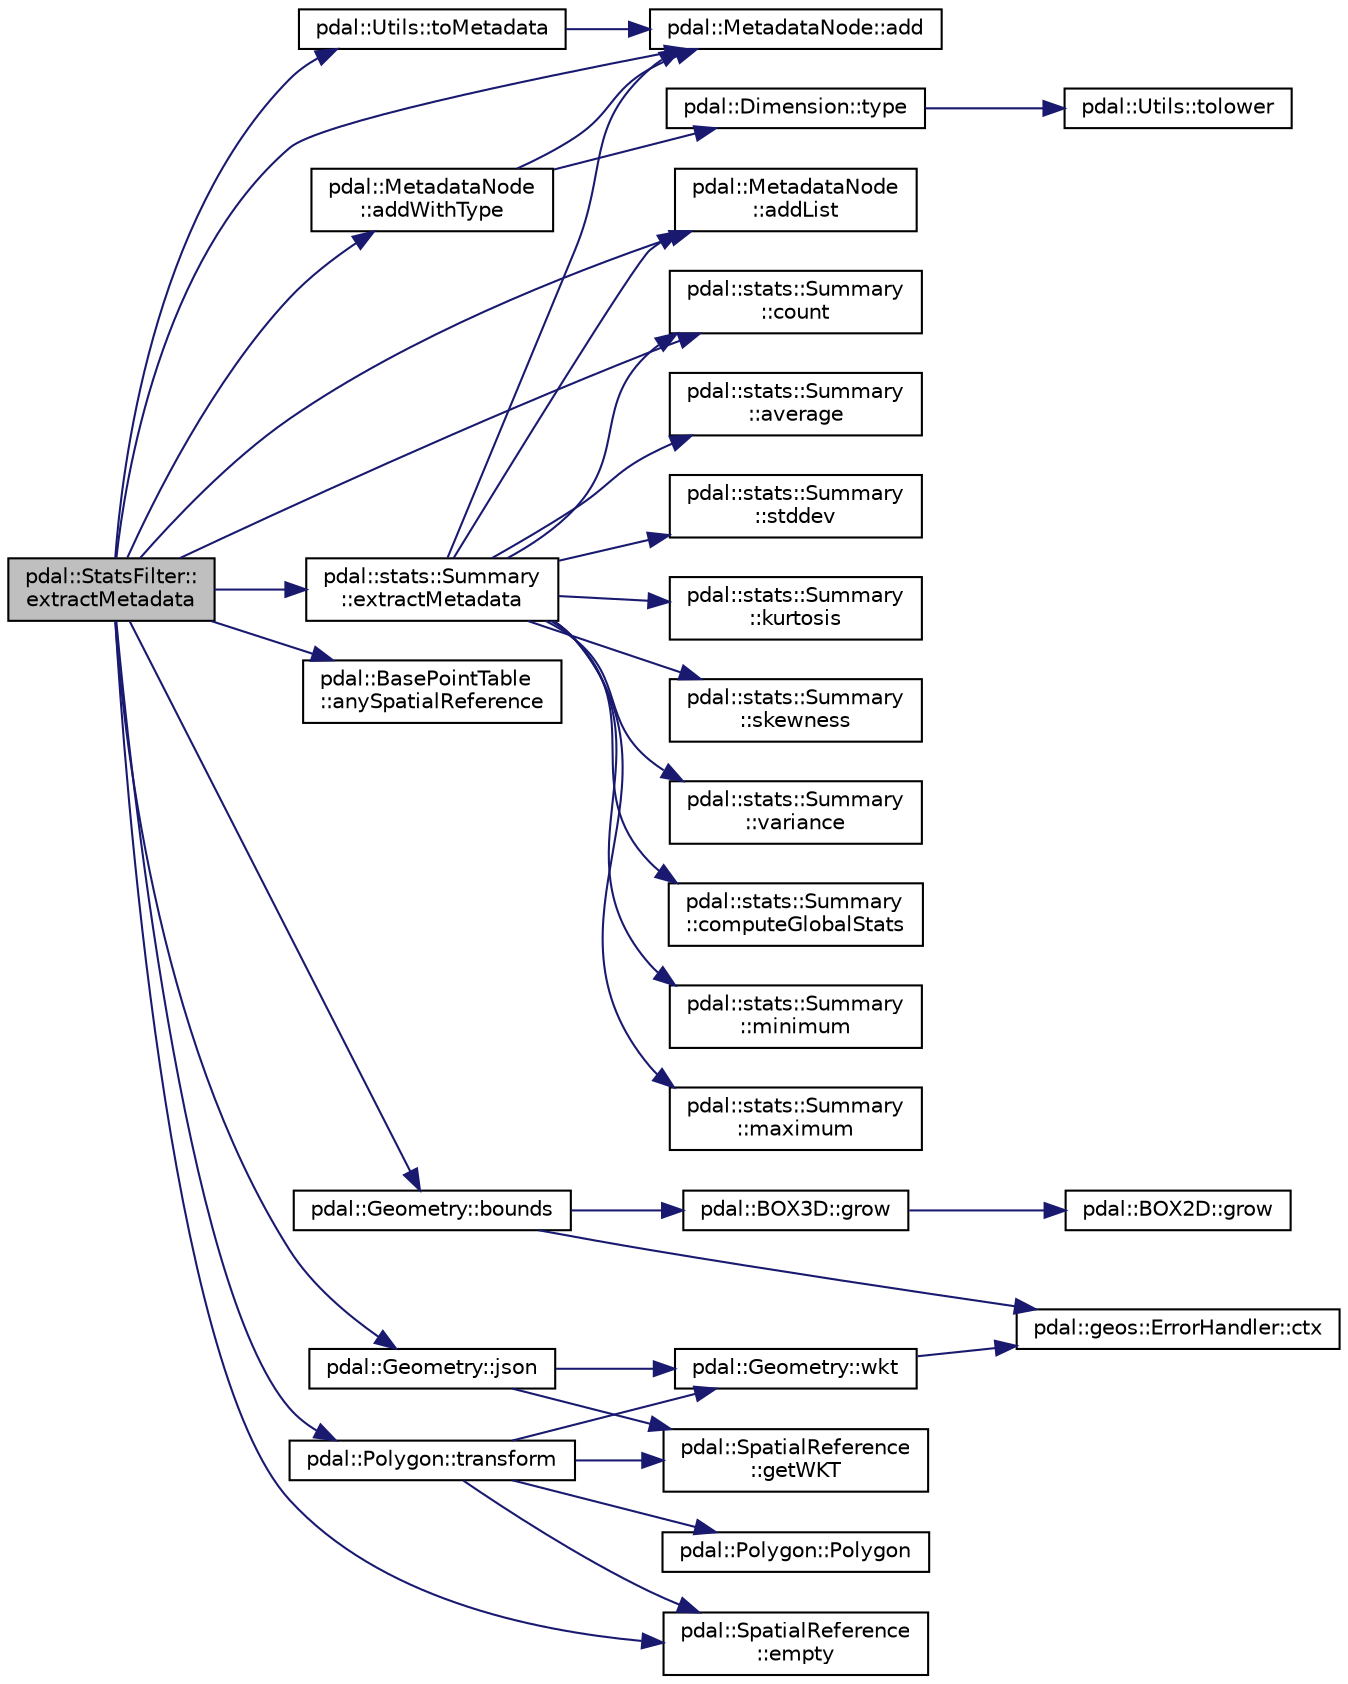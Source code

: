 digraph "pdal::StatsFilter::extractMetadata"
{
  edge [fontname="Helvetica",fontsize="10",labelfontname="Helvetica",labelfontsize="10"];
  node [fontname="Helvetica",fontsize="10",shape=record];
  rankdir="LR";
  Node1 [label="pdal::StatsFilter::\lextractMetadata",height=0.2,width=0.4,color="black", fillcolor="grey75", style="filled", fontcolor="black"];
  Node1 -> Node2 [color="midnightblue",fontsize="10",style="solid",fontname="Helvetica"];
  Node2 [label="pdal::MetadataNode::add",height=0.2,width=0.4,color="black", fillcolor="white", style="filled",URL="$classpdal_1_1MetadataNode.html#af2c1c5d91f6ab47a804aa8a0a1b043c2"];
  Node1 -> Node3 [color="midnightblue",fontsize="10",style="solid",fontname="Helvetica"];
  Node3 [label="pdal::MetadataNode\l::addList",height=0.2,width=0.4,color="black", fillcolor="white", style="filled",URL="$classpdal_1_1MetadataNode.html#af9242fea26778fb33e939d38f0dd0dd4"];
  Node1 -> Node4 [color="midnightblue",fontsize="10",style="solid",fontname="Helvetica"];
  Node4 [label="pdal::MetadataNode\l::addWithType",height=0.2,width=0.4,color="black", fillcolor="white", style="filled",URL="$classpdal_1_1MetadataNode.html#a198cc59ea0083b8758eb80a3025d1937"];
  Node4 -> Node2 [color="midnightblue",fontsize="10",style="solid",fontname="Helvetica"];
  Node4 -> Node5 [color="midnightblue",fontsize="10",style="solid",fontname="Helvetica"];
  Node5 [label="pdal::Dimension::type",height=0.2,width=0.4,color="black", fillcolor="white", style="filled",URL="$namespacepdal_1_1Dimension.html#a880d689fed54aa3ded6f88c9e058c5d2"];
  Node5 -> Node6 [color="midnightblue",fontsize="10",style="solid",fontname="Helvetica"];
  Node6 [label="pdal::Utils::tolower",height=0.2,width=0.4,color="black", fillcolor="white", style="filled",URL="$namespacepdal_1_1Utils.html#a5268937cf695835e55392f752dc02cb2"];
  Node1 -> Node7 [color="midnightblue",fontsize="10",style="solid",fontname="Helvetica"];
  Node7 [label="pdal::BasePointTable\l::anySpatialReference",height=0.2,width=0.4,color="black", fillcolor="white", style="filled",URL="$classpdal_1_1BasePointTable.html#ac9e8a72e5ea52b6a280fb8b6ecf622ef"];
  Node1 -> Node8 [color="midnightblue",fontsize="10",style="solid",fontname="Helvetica"];
  Node8 [label="pdal::Geometry::bounds",height=0.2,width=0.4,color="black", fillcolor="white", style="filled",URL="$classpdal_1_1Geometry.html#a10c102cddba36e51d1eeaa90022bb234"];
  Node8 -> Node9 [color="midnightblue",fontsize="10",style="solid",fontname="Helvetica"];
  Node9 [label="pdal::geos::ErrorHandler::ctx",height=0.2,width=0.4,color="black", fillcolor="white", style="filled",URL="$classpdal_1_1geos_1_1ErrorHandler.html#a54bdaa70ba8baee1c8ad8f9f47572c8d"];
  Node8 -> Node10 [color="midnightblue",fontsize="10",style="solid",fontname="Helvetica"];
  Node10 [label="pdal::BOX3D::grow",height=0.2,width=0.4,color="black", fillcolor="white", style="filled",URL="$classpdal_1_1BOX3D.html#a3dd1b7cf2ec9bd58f73a0183f0b64702"];
  Node10 -> Node11 [color="midnightblue",fontsize="10",style="solid",fontname="Helvetica"];
  Node11 [label="pdal::BOX2D::grow",height=0.2,width=0.4,color="black", fillcolor="white", style="filled",URL="$classpdal_1_1BOX2D.html#ad7673d05a1323a58e86eb721ae6a3b57"];
  Node1 -> Node12 [color="midnightblue",fontsize="10",style="solid",fontname="Helvetica"];
  Node12 [label="pdal::stats::Summary\l::count",height=0.2,width=0.4,color="black", fillcolor="white", style="filled",URL="$classpdal_1_1stats_1_1Summary.html#af99ed83ce5ce47159f1d0aff04abe706"];
  Node1 -> Node13 [color="midnightblue",fontsize="10",style="solid",fontname="Helvetica"];
  Node13 [label="pdal::SpatialReference\l::empty",height=0.2,width=0.4,color="black", fillcolor="white", style="filled",URL="$classpdal_1_1SpatialReference.html#a48fa2f7e79ea172b62ad2e874ff01610"];
  Node1 -> Node14 [color="midnightblue",fontsize="10",style="solid",fontname="Helvetica"];
  Node14 [label="pdal::stats::Summary\l::extractMetadata",height=0.2,width=0.4,color="black", fillcolor="white", style="filled",URL="$classpdal_1_1stats_1_1Summary.html#af796af3387dc44ffe6dea09f28a793dc"];
  Node14 -> Node12 [color="midnightblue",fontsize="10",style="solid",fontname="Helvetica"];
  Node14 -> Node2 [color="midnightblue",fontsize="10",style="solid",fontname="Helvetica"];
  Node14 -> Node15 [color="midnightblue",fontsize="10",style="solid",fontname="Helvetica"];
  Node15 [label="pdal::stats::Summary\l::minimum",height=0.2,width=0.4,color="black", fillcolor="white", style="filled",URL="$classpdal_1_1stats_1_1Summary.html#a66c315628ff60b33e548efb4886062f9"];
  Node14 -> Node16 [color="midnightblue",fontsize="10",style="solid",fontname="Helvetica"];
  Node16 [label="pdal::stats::Summary\l::maximum",height=0.2,width=0.4,color="black", fillcolor="white", style="filled",URL="$classpdal_1_1stats_1_1Summary.html#ae0c75116f5fb9073b0c28e36c336ed78"];
  Node14 -> Node17 [color="midnightblue",fontsize="10",style="solid",fontname="Helvetica"];
  Node17 [label="pdal::stats::Summary\l::average",height=0.2,width=0.4,color="black", fillcolor="white", style="filled",URL="$classpdal_1_1stats_1_1Summary.html#a33978d060fcc933705d96bf404683eec"];
  Node14 -> Node18 [color="midnightblue",fontsize="10",style="solid",fontname="Helvetica"];
  Node18 [label="pdal::stats::Summary\l::stddev",height=0.2,width=0.4,color="black", fillcolor="white", style="filled",URL="$classpdal_1_1stats_1_1Summary.html#ad6fe35a3d57ee2c23e5dffb56c96d79d"];
  Node14 -> Node19 [color="midnightblue",fontsize="10",style="solid",fontname="Helvetica"];
  Node19 [label="pdal::stats::Summary\l::kurtosis",height=0.2,width=0.4,color="black", fillcolor="white", style="filled",URL="$classpdal_1_1stats_1_1Summary.html#a5c8a8bafeaa603d0e32169a0b6c37c73"];
  Node14 -> Node20 [color="midnightblue",fontsize="10",style="solid",fontname="Helvetica"];
  Node20 [label="pdal::stats::Summary\l::skewness",height=0.2,width=0.4,color="black", fillcolor="white", style="filled",URL="$classpdal_1_1stats_1_1Summary.html#a3ca483f9f7c6a5cce9c2e30a10763a63"];
  Node14 -> Node21 [color="midnightblue",fontsize="10",style="solid",fontname="Helvetica"];
  Node21 [label="pdal::stats::Summary\l::variance",height=0.2,width=0.4,color="black", fillcolor="white", style="filled",URL="$classpdal_1_1stats_1_1Summary.html#ac6034c055c1a233c06d17e216e523ad8"];
  Node14 -> Node3 [color="midnightblue",fontsize="10",style="solid",fontname="Helvetica"];
  Node14 -> Node22 [color="midnightblue",fontsize="10",style="solid",fontname="Helvetica"];
  Node22 [label="pdal::stats::Summary\l::computeGlobalStats",height=0.2,width=0.4,color="black", fillcolor="white", style="filled",URL="$classpdal_1_1stats_1_1Summary.html#a9d90a48fdf06ca48c8e3e8ee109dbfff"];
  Node1 -> Node23 [color="midnightblue",fontsize="10",style="solid",fontname="Helvetica"];
  Node23 [label="pdal::Geometry::json",height=0.2,width=0.4,color="black", fillcolor="white", style="filled",URL="$classpdal_1_1Geometry.html#a4fe6b400d8c8969aedfca8bcd2983220"];
  Node23 -> Node24 [color="midnightblue",fontsize="10",style="solid",fontname="Helvetica"];
  Node24 [label="pdal::SpatialReference\l::getWKT",height=0.2,width=0.4,color="black", fillcolor="white", style="filled",URL="$classpdal_1_1SpatialReference.html#ad6242348b0fecc9662bec718d056ef39"];
  Node23 -> Node25 [color="midnightblue",fontsize="10",style="solid",fontname="Helvetica"];
  Node25 [label="pdal::Geometry::wkt",height=0.2,width=0.4,color="black", fillcolor="white", style="filled",URL="$classpdal_1_1Geometry.html#ae5def73416a71131a5484c070f61a07f"];
  Node25 -> Node9 [color="midnightblue",fontsize="10",style="solid",fontname="Helvetica"];
  Node1 -> Node26 [color="midnightblue",fontsize="10",style="solid",fontname="Helvetica"];
  Node26 [label="pdal::Utils::toMetadata",height=0.2,width=0.4,color="black", fillcolor="white", style="filled",URL="$namespacepdal_1_1Utils.html#a6dc647c5dbaa51d1d78fc535a52210d3"];
  Node26 -> Node2 [color="midnightblue",fontsize="10",style="solid",fontname="Helvetica"];
  Node1 -> Node27 [color="midnightblue",fontsize="10",style="solid",fontname="Helvetica"];
  Node27 [label="pdal::Polygon::transform",height=0.2,width=0.4,color="black", fillcolor="white", style="filled",URL="$classpdal_1_1Polygon.html#af7abd73f687dca5b798513a3328d8613"];
  Node27 -> Node13 [color="midnightblue",fontsize="10",style="solid",fontname="Helvetica"];
  Node27 -> Node24 [color="midnightblue",fontsize="10",style="solid",fontname="Helvetica"];
  Node27 -> Node28 [color="midnightblue",fontsize="10",style="solid",fontname="Helvetica"];
  Node28 [label="pdal::Polygon::Polygon",height=0.2,width=0.4,color="black", fillcolor="white", style="filled",URL="$classpdal_1_1Polygon.html#ad03ae95bf92243826f1d49c70118a06f"];
  Node27 -> Node25 [color="midnightblue",fontsize="10",style="solid",fontname="Helvetica"];
}
